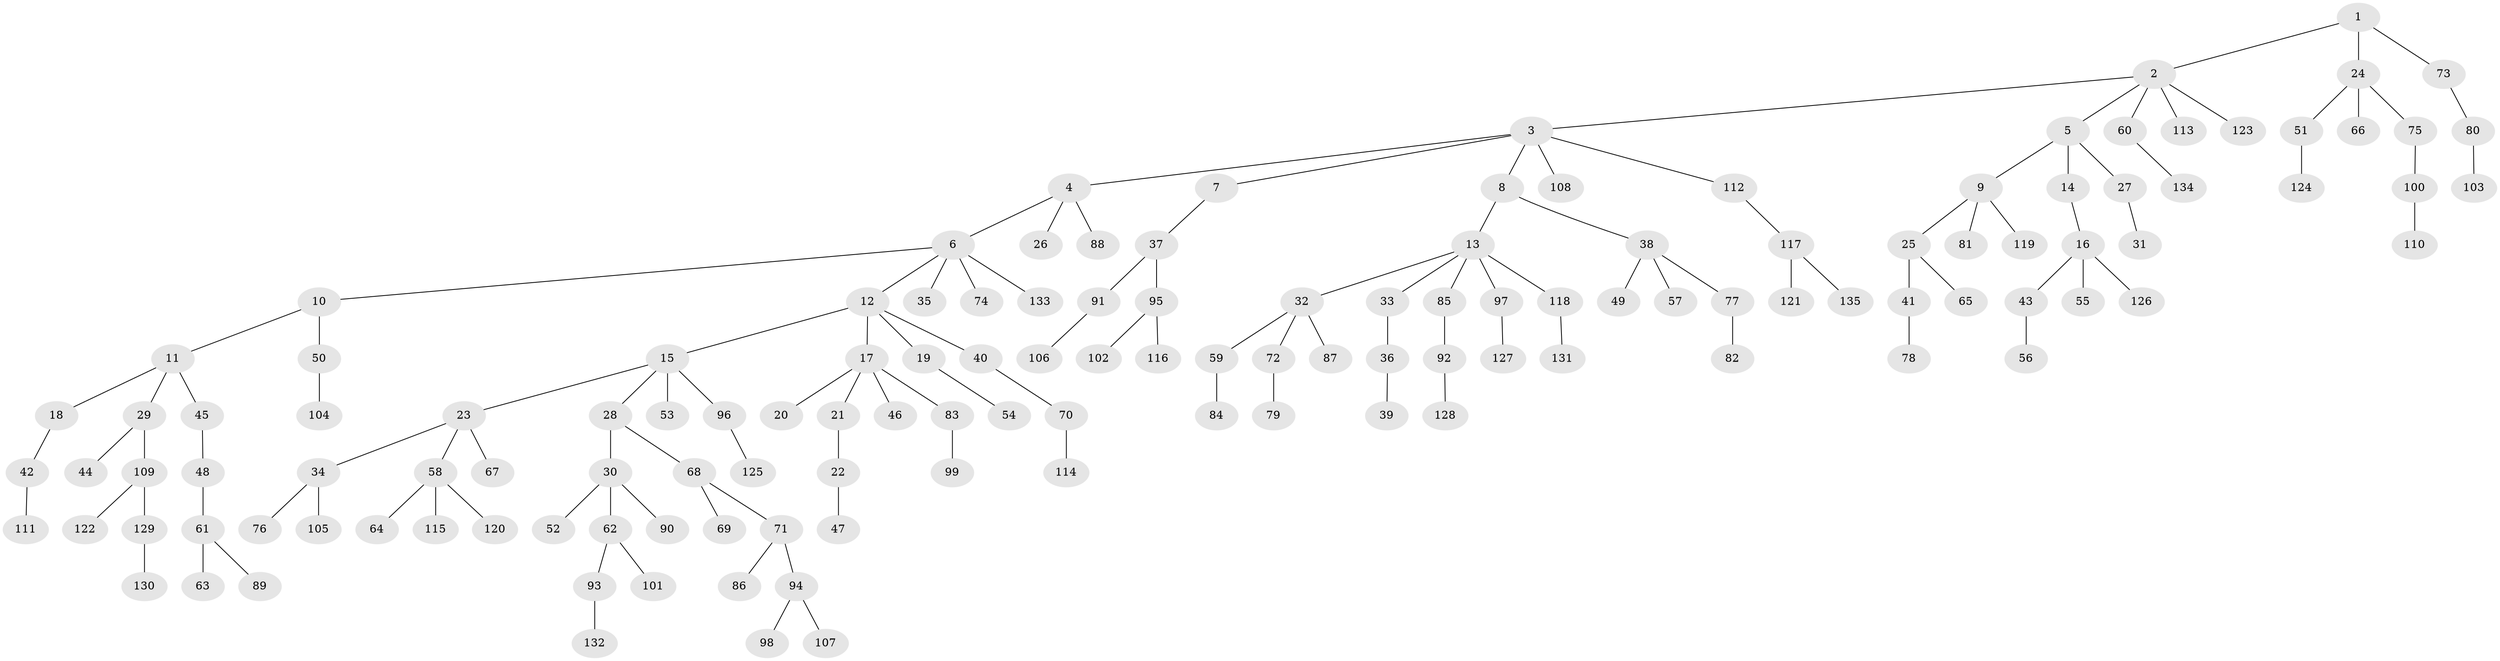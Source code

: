 // coarse degree distribution, {3: 0.0989010989010989, 6: 0.04395604395604396, 7: 0.01098901098901099, 5: 0.04395604395604396, 2: 0.18681318681318682, 4: 0.04395604395604396, 1: 0.5714285714285714}
// Generated by graph-tools (version 1.1) at 2025/24/03/03/25 07:24:08]
// undirected, 135 vertices, 134 edges
graph export_dot {
graph [start="1"]
  node [color=gray90,style=filled];
  1;
  2;
  3;
  4;
  5;
  6;
  7;
  8;
  9;
  10;
  11;
  12;
  13;
  14;
  15;
  16;
  17;
  18;
  19;
  20;
  21;
  22;
  23;
  24;
  25;
  26;
  27;
  28;
  29;
  30;
  31;
  32;
  33;
  34;
  35;
  36;
  37;
  38;
  39;
  40;
  41;
  42;
  43;
  44;
  45;
  46;
  47;
  48;
  49;
  50;
  51;
  52;
  53;
  54;
  55;
  56;
  57;
  58;
  59;
  60;
  61;
  62;
  63;
  64;
  65;
  66;
  67;
  68;
  69;
  70;
  71;
  72;
  73;
  74;
  75;
  76;
  77;
  78;
  79;
  80;
  81;
  82;
  83;
  84;
  85;
  86;
  87;
  88;
  89;
  90;
  91;
  92;
  93;
  94;
  95;
  96;
  97;
  98;
  99;
  100;
  101;
  102;
  103;
  104;
  105;
  106;
  107;
  108;
  109;
  110;
  111;
  112;
  113;
  114;
  115;
  116;
  117;
  118;
  119;
  120;
  121;
  122;
  123;
  124;
  125;
  126;
  127;
  128;
  129;
  130;
  131;
  132;
  133;
  134;
  135;
  1 -- 2;
  1 -- 24;
  1 -- 73;
  2 -- 3;
  2 -- 5;
  2 -- 60;
  2 -- 113;
  2 -- 123;
  3 -- 4;
  3 -- 7;
  3 -- 8;
  3 -- 108;
  3 -- 112;
  4 -- 6;
  4 -- 26;
  4 -- 88;
  5 -- 9;
  5 -- 14;
  5 -- 27;
  6 -- 10;
  6 -- 12;
  6 -- 35;
  6 -- 74;
  6 -- 133;
  7 -- 37;
  8 -- 13;
  8 -- 38;
  9 -- 25;
  9 -- 81;
  9 -- 119;
  10 -- 11;
  10 -- 50;
  11 -- 18;
  11 -- 29;
  11 -- 45;
  12 -- 15;
  12 -- 17;
  12 -- 19;
  12 -- 40;
  13 -- 32;
  13 -- 33;
  13 -- 85;
  13 -- 97;
  13 -- 118;
  14 -- 16;
  15 -- 23;
  15 -- 28;
  15 -- 53;
  15 -- 96;
  16 -- 43;
  16 -- 55;
  16 -- 126;
  17 -- 20;
  17 -- 21;
  17 -- 46;
  17 -- 83;
  18 -- 42;
  19 -- 54;
  21 -- 22;
  22 -- 47;
  23 -- 34;
  23 -- 58;
  23 -- 67;
  24 -- 51;
  24 -- 66;
  24 -- 75;
  25 -- 41;
  25 -- 65;
  27 -- 31;
  28 -- 30;
  28 -- 68;
  29 -- 44;
  29 -- 109;
  30 -- 52;
  30 -- 62;
  30 -- 90;
  32 -- 59;
  32 -- 72;
  32 -- 87;
  33 -- 36;
  34 -- 76;
  34 -- 105;
  36 -- 39;
  37 -- 91;
  37 -- 95;
  38 -- 49;
  38 -- 57;
  38 -- 77;
  40 -- 70;
  41 -- 78;
  42 -- 111;
  43 -- 56;
  45 -- 48;
  48 -- 61;
  50 -- 104;
  51 -- 124;
  58 -- 64;
  58 -- 115;
  58 -- 120;
  59 -- 84;
  60 -- 134;
  61 -- 63;
  61 -- 89;
  62 -- 93;
  62 -- 101;
  68 -- 69;
  68 -- 71;
  70 -- 114;
  71 -- 86;
  71 -- 94;
  72 -- 79;
  73 -- 80;
  75 -- 100;
  77 -- 82;
  80 -- 103;
  83 -- 99;
  85 -- 92;
  91 -- 106;
  92 -- 128;
  93 -- 132;
  94 -- 98;
  94 -- 107;
  95 -- 102;
  95 -- 116;
  96 -- 125;
  97 -- 127;
  100 -- 110;
  109 -- 122;
  109 -- 129;
  112 -- 117;
  117 -- 121;
  117 -- 135;
  118 -- 131;
  129 -- 130;
}
